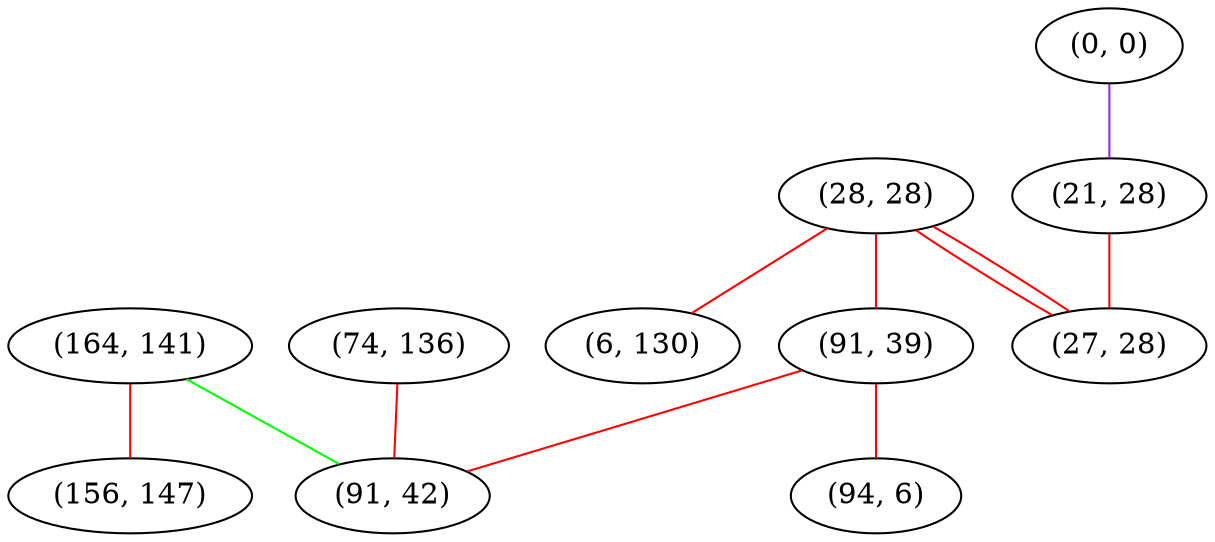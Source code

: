 graph "" {
"(74, 136)";
"(0, 0)";
"(21, 28)";
"(28, 28)";
"(164, 141)";
"(91, 39)";
"(91, 42)";
"(6, 130)";
"(27, 28)";
"(156, 147)";
"(94, 6)";
"(74, 136)" -- "(91, 42)"  [color=red, key=0, weight=1];
"(0, 0)" -- "(21, 28)"  [color=purple, key=0, weight=4];
"(21, 28)" -- "(27, 28)"  [color=red, key=0, weight=1];
"(28, 28)" -- "(91, 39)"  [color=red, key=0, weight=1];
"(28, 28)" -- "(6, 130)"  [color=red, key=0, weight=1];
"(28, 28)" -- "(27, 28)"  [color=red, key=0, weight=1];
"(28, 28)" -- "(27, 28)"  [color=red, key=1, weight=1];
"(164, 141)" -- "(91, 42)"  [color=green, key=0, weight=2];
"(164, 141)" -- "(156, 147)"  [color=red, key=0, weight=1];
"(91, 39)" -- "(91, 42)"  [color=red, key=0, weight=1];
"(91, 39)" -- "(94, 6)"  [color=red, key=0, weight=1];
}
